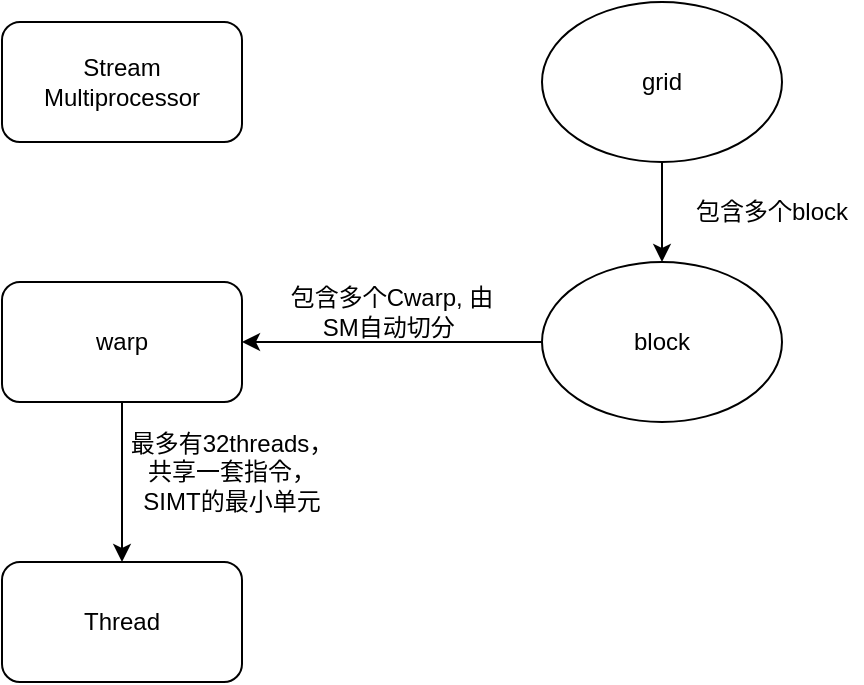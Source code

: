 <mxfile version="15.9.6" type="github">
  <diagram id="Kjwd3CILpeYwG-SgkYPZ" name="Page-1">
    <mxGraphModel dx="1550" dy="835" grid="1" gridSize="10" guides="1" tooltips="1" connect="1" arrows="1" fold="1" page="1" pageScale="1" pageWidth="827" pageHeight="1169" math="0" shadow="0">
      <root>
        <mxCell id="0" />
        <mxCell id="1" parent="0" />
        <mxCell id="S3Ea_nT66mvSZB1d5xZl-11" value="" style="edgeStyle=orthogonalEdgeStyle;rounded=0;orthogonalLoop=1;jettySize=auto;html=1;" edge="1" parent="1" source="S3Ea_nT66mvSZB1d5xZl-1" target="S3Ea_nT66mvSZB1d5xZl-10">
          <mxGeometry relative="1" as="geometry" />
        </mxCell>
        <mxCell id="S3Ea_nT66mvSZB1d5xZl-1" value="warp" style="rounded=1;whiteSpace=wrap;html=1;" vertex="1" parent="1">
          <mxGeometry x="290" y="340" width="120" height="60" as="geometry" />
        </mxCell>
        <mxCell id="S3Ea_nT66mvSZB1d5xZl-2" value="Stream Multiprocessor" style="rounded=1;whiteSpace=wrap;html=1;" vertex="1" parent="1">
          <mxGeometry x="290" y="210" width="120" height="60" as="geometry" />
        </mxCell>
        <mxCell id="S3Ea_nT66mvSZB1d5xZl-5" style="edgeStyle=orthogonalEdgeStyle;rounded=0;orthogonalLoop=1;jettySize=auto;html=1;exitX=0.5;exitY=1;exitDx=0;exitDy=0;entryX=0.5;entryY=0;entryDx=0;entryDy=0;" edge="1" parent="1" source="S3Ea_nT66mvSZB1d5xZl-3" target="S3Ea_nT66mvSZB1d5xZl-4">
          <mxGeometry relative="1" as="geometry" />
        </mxCell>
        <mxCell id="S3Ea_nT66mvSZB1d5xZl-3" value="grid" style="ellipse;whiteSpace=wrap;html=1;" vertex="1" parent="1">
          <mxGeometry x="560" y="200" width="120" height="80" as="geometry" />
        </mxCell>
        <mxCell id="S3Ea_nT66mvSZB1d5xZl-7" style="edgeStyle=orthogonalEdgeStyle;rounded=0;orthogonalLoop=1;jettySize=auto;html=1;exitX=0;exitY=0.5;exitDx=0;exitDy=0;entryX=1;entryY=0.5;entryDx=0;entryDy=0;" edge="1" parent="1" source="S3Ea_nT66mvSZB1d5xZl-4" target="S3Ea_nT66mvSZB1d5xZl-1">
          <mxGeometry relative="1" as="geometry" />
        </mxCell>
        <mxCell id="S3Ea_nT66mvSZB1d5xZl-4" value="block" style="ellipse;whiteSpace=wrap;html=1;" vertex="1" parent="1">
          <mxGeometry x="560" y="330" width="120" height="80" as="geometry" />
        </mxCell>
        <mxCell id="S3Ea_nT66mvSZB1d5xZl-6" value="包含多个block" style="text;html=1;strokeColor=none;fillColor=none;align=center;verticalAlign=middle;whiteSpace=wrap;rounded=0;" vertex="1" parent="1">
          <mxGeometry x="630" y="290" width="90" height="30" as="geometry" />
        </mxCell>
        <mxCell id="S3Ea_nT66mvSZB1d5xZl-9" value="包含多个Cwarp, 由SM自动切分&amp;nbsp;" style="text;html=1;strokeColor=none;fillColor=none;align=center;verticalAlign=middle;whiteSpace=wrap;rounded=0;" vertex="1" parent="1">
          <mxGeometry x="430" y="340" width="110" height="30" as="geometry" />
        </mxCell>
        <mxCell id="S3Ea_nT66mvSZB1d5xZl-10" value="Thread" style="rounded=1;whiteSpace=wrap;html=1;" vertex="1" parent="1">
          <mxGeometry x="290" y="480" width="120" height="60" as="geometry" />
        </mxCell>
        <mxCell id="S3Ea_nT66mvSZB1d5xZl-12" value="最多有32threads，共享一套指令，SIMT的最小单元" style="text;html=1;strokeColor=none;fillColor=none;align=center;verticalAlign=middle;whiteSpace=wrap;rounded=0;" vertex="1" parent="1">
          <mxGeometry x="350" y="420" width="110" height="30" as="geometry" />
        </mxCell>
      </root>
    </mxGraphModel>
  </diagram>
</mxfile>
